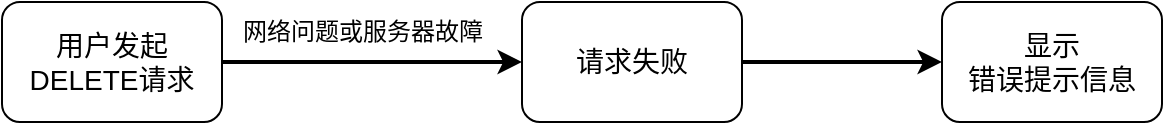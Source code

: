 <mxfile version="24.7.5">
  <diagram name="第 1 页" id="bXmJrYsY5OxL_odkqC0j">
    <mxGraphModel dx="818" dy="560" grid="1" gridSize="10" guides="1" tooltips="1" connect="1" arrows="1" fold="1" page="1" pageScale="1" pageWidth="827" pageHeight="1169" math="0" shadow="0">
      <root>
        <mxCell id="0" />
        <mxCell id="1" parent="0" />
        <mxCell id="QdI-jfpFDAnaxA6K8m4K-1" style="edgeStyle=orthogonalEdgeStyle;rounded=0;orthogonalLoop=1;jettySize=auto;html=1;exitX=1;exitY=0.5;exitDx=0;exitDy=0;entryX=0;entryY=0.5;entryDx=0;entryDy=0;strokeWidth=2;" edge="1" parent="1" source="QdI-jfpFDAnaxA6K8m4K-2" target="QdI-jfpFDAnaxA6K8m4K-4">
          <mxGeometry relative="1" as="geometry" />
        </mxCell>
        <mxCell id="QdI-jfpFDAnaxA6K8m4K-2" value="&lt;font style=&quot;font-size: 14px;&quot;&gt;用户发起&lt;/font&gt;&lt;div&gt;&lt;font style=&quot;font-size: 14px;&quot;&gt;DELETE请求&lt;/font&gt;&lt;/div&gt;" style="rounded=1;whiteSpace=wrap;html=1;" vertex="1" parent="1">
          <mxGeometry x="90" y="250" width="110" height="60" as="geometry" />
        </mxCell>
        <mxCell id="QdI-jfpFDAnaxA6K8m4K-3" style="edgeStyle=orthogonalEdgeStyle;rounded=0;orthogonalLoop=1;jettySize=auto;html=1;exitX=1;exitY=0.5;exitDx=0;exitDy=0;entryX=0;entryY=0.5;entryDx=0;entryDy=0;strokeWidth=2;" edge="1" parent="1" source="QdI-jfpFDAnaxA6K8m4K-4" target="QdI-jfpFDAnaxA6K8m4K-6">
          <mxGeometry relative="1" as="geometry" />
        </mxCell>
        <mxCell id="QdI-jfpFDAnaxA6K8m4K-4" value="&lt;span style=&quot;font-size: 14px;&quot;&gt;请求失败&lt;/span&gt;" style="rounded=1;whiteSpace=wrap;html=1;" vertex="1" parent="1">
          <mxGeometry x="350" y="250" width="110" height="60" as="geometry" />
        </mxCell>
        <mxCell id="QdI-jfpFDAnaxA6K8m4K-5" value="网络问题或服务器故障" style="text;html=1;align=center;verticalAlign=middle;resizable=0;points=[];autosize=1;strokeColor=none;fillColor=none;" vertex="1" parent="1">
          <mxGeometry x="200" y="250" width="140" height="30" as="geometry" />
        </mxCell>
        <mxCell id="QdI-jfpFDAnaxA6K8m4K-6" value="&lt;font style=&quot;font-size: 14px;&quot;&gt;显示&lt;/font&gt;&lt;div&gt;&lt;font style=&quot;font-size: 14px;&quot;&gt;错误提示信息&lt;/font&gt;&lt;br&gt;&lt;/div&gt;" style="rounded=1;whiteSpace=wrap;html=1;" vertex="1" parent="1">
          <mxGeometry x="560" y="250" width="110" height="60" as="geometry" />
        </mxCell>
      </root>
    </mxGraphModel>
  </diagram>
</mxfile>
